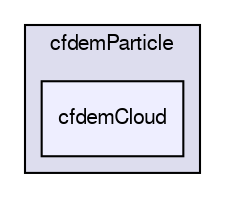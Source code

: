 digraph "/home/cgoniva/CFDEM/CFDEM-x.x-2.1.x/CFDEMcoupling-PUBLIC/src/lagrangian/cfdemParticle/cfdemCloud" {
  compound=true
  node [ fontsize="10", fontname="FreeSans"];
  edge [ labelfontsize="10", labelfontname="FreeSans"];
  subgraph clusterdir_f5ebe8e05b100ab91e8716760c049809 {
    graph [ bgcolor="#ddddee", pencolor="black", label="cfdemParticle" fontname="FreeSans", fontsize="10", URL="dir_f5ebe8e05b100ab91e8716760c049809.html"]
  dir_94a5a165caa740e3f30b6a48edb2cc99 [shape=box, label="cfdemCloud", style="filled", fillcolor="#eeeeff", pencolor="black", URL="dir_94a5a165caa740e3f30b6a48edb2cc99.html"];
  }
}
